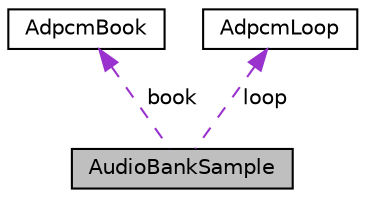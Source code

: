 digraph "AudioBankSample"
{
 // LATEX_PDF_SIZE
  edge [fontname="Helvetica",fontsize="10",labelfontname="Helvetica",labelfontsize="10"];
  node [fontname="Helvetica",fontsize="10",shape=record];
  Node1 [label="AudioBankSample",height=0.2,width=0.4,color="black", fillcolor="grey75", style="filled", fontcolor="black",tooltip=" "];
  Node2 -> Node1 [dir="back",color="darkorchid3",fontsize="10",style="dashed",label=" book" ,fontname="Helvetica"];
  Node2 [label="AdpcmBook",height=0.2,width=0.4,color="black", fillcolor="white", style="filled",URL="$d4/dc1/structAdpcmBook.html",tooltip=" "];
  Node3 -> Node1 [dir="back",color="darkorchid3",fontsize="10",style="dashed",label=" loop" ,fontname="Helvetica"];
  Node3 [label="AdpcmLoop",height=0.2,width=0.4,color="black", fillcolor="white", style="filled",URL="$de/d63/structAdpcmLoop.html",tooltip=" "];
}
